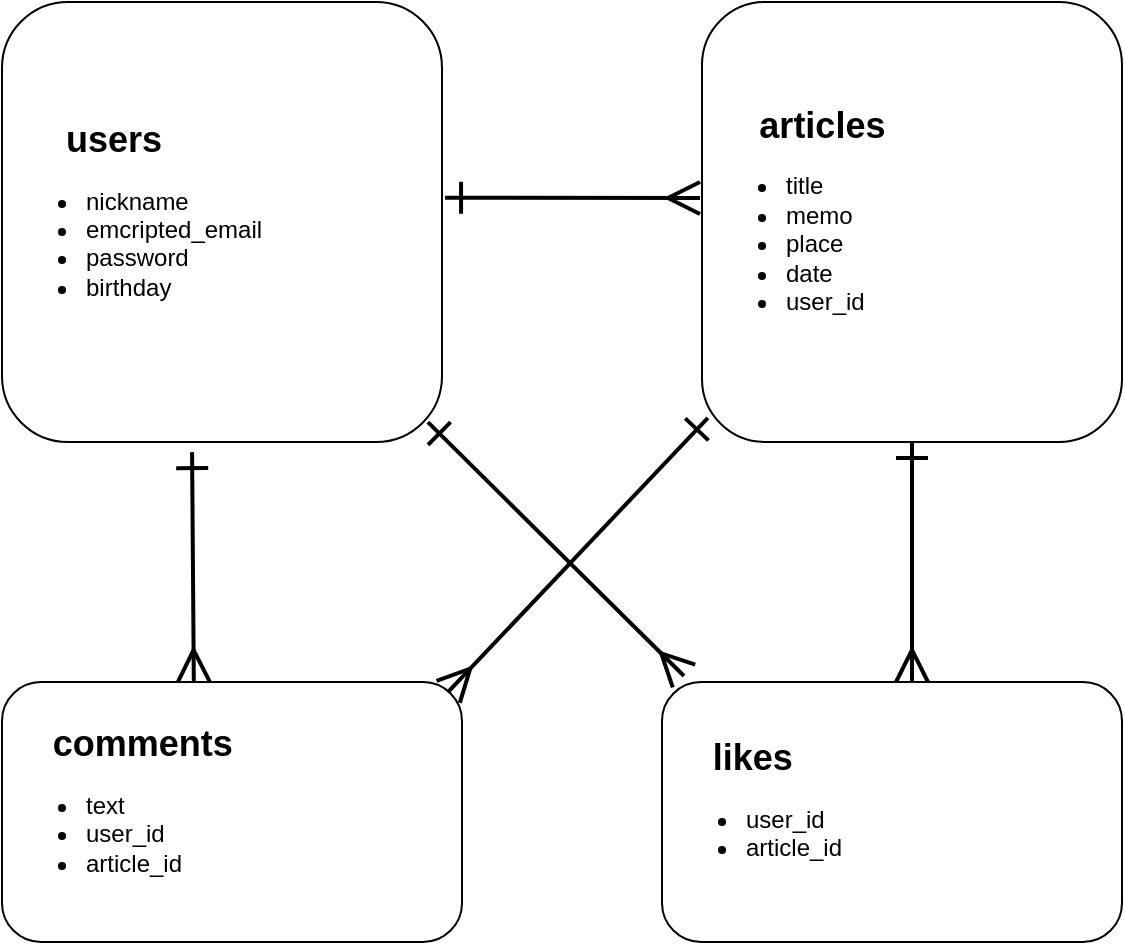 <mxfile version="13.10.0" type="embed">
    <diagram id="Z6DdN_NmTrdIRSZmbnPu" name="Page-1">
        <mxGraphModel dx="1604" dy="521" grid="1" gridSize="10" guides="1" tooltips="1" connect="1" arrows="1" fold="1" page="1" pageScale="1" pageWidth="850" pageHeight="1100" math="0" shadow="0">
            <root>
                <mxCell id="0"/>
                <mxCell id="1" parent="0"/>
                <mxCell id="2" value="&amp;nbsp; &amp;nbsp; &amp;nbsp; &amp;nbsp; &amp;nbsp;&lt;b&gt;&lt;font style=&quot;font-size: 18px&quot;&gt;users&lt;/font&gt;&lt;/b&gt;&lt;br&gt;&lt;ul&gt;&lt;li&gt;nickname&lt;/li&gt;&lt;li&gt;emcripted_email&lt;/li&gt;&lt;li&gt;password&lt;/li&gt;&lt;li&gt;birthday&lt;/li&gt;&lt;/ul&gt;" style="rounded=1;whiteSpace=wrap;html=1;align=left;" parent="1" vertex="1">
                    <mxGeometry x="-710" y="50" width="220" height="220" as="geometry"/>
                </mxCell>
                <mxCell id="3" value="&amp;nbsp; &amp;nbsp; &amp;nbsp; &amp;nbsp; &lt;b&gt;&lt;font style=&quot;font-size: 18px&quot;&gt;articles&lt;br&gt;&lt;/font&gt;&lt;/b&gt;&lt;ul&gt;&lt;li&gt;title&lt;/li&gt;&lt;li&gt;memo&lt;/li&gt;&lt;li&gt;place&lt;/li&gt;&lt;li&gt;date&lt;/li&gt;&lt;li&gt;user_id&lt;/li&gt;&lt;/ul&gt;" style="rounded=1;whiteSpace=wrap;html=1;align=left;" parent="1" vertex="1">
                    <mxGeometry x="-360" y="50" width="210" height="220" as="geometry"/>
                </mxCell>
                <mxCell id="5" value="" style="endArrow=ERmany;html=1;exitX=1.007;exitY=0.445;exitDx=0;exitDy=0;exitPerimeter=0;endFill=0;startArrow=ERone;startFill=0;strokeWidth=2;endSize=13;startSize=13;" parent="1" source="2" edge="1">
                    <mxGeometry width="50" height="50" relative="1" as="geometry">
                        <mxPoint x="-420" y="330" as="sourcePoint"/>
                        <mxPoint x="-361" y="148" as="targetPoint"/>
                    </mxGeometry>
                </mxCell>
                <mxCell id="8" style="edgeStyle=orthogonalEdgeStyle;rounded=0;orthogonalLoop=1;jettySize=auto;html=1;exitX=0.5;exitY=1;exitDx=0;exitDy=0;startArrow=ERone;startFill=0;endArrow=ERone;endFill=0;strokeWidth=3;" parent="1" source="3" target="3" edge="1">
                    <mxGeometry relative="1" as="geometry"/>
                </mxCell>
                <mxCell id="10" value="" style="endArrow=ERmany;html=1;startArrow=ERone;startFill=0;endFill=0;strokeWidth=2;targetPerimeterSpacing=0;endSize=13;startSize=13;exitX=0.014;exitY=0.945;exitDx=0;exitDy=0;exitPerimeter=0;entryX=0.97;entryY=0.038;entryDx=0;entryDy=0;entryPerimeter=0;" parent="1" source="3" target="11" edge="1">
                    <mxGeometry width="50" height="50" relative="1" as="geometry">
                        <mxPoint x="-360" y="320" as="sourcePoint"/>
                        <mxPoint x="-525" y="320" as="targetPoint"/>
                        <Array as="points"/>
                    </mxGeometry>
                </mxCell>
                <mxCell id="11" value="&lt;span&gt;&amp;nbsp; &amp;nbsp; &amp;nbsp; &amp;nbsp;&lt;/span&gt;&lt;b&gt;&lt;font style=&quot;font-size: 18px&quot;&gt;comments&lt;br&gt;&lt;/font&gt;&lt;/b&gt;&lt;ul&gt;&lt;li&gt;text&lt;/li&gt;&lt;li&gt;user_id&lt;/li&gt;&lt;li&gt;article_id&lt;/li&gt;&lt;/ul&gt;" style="rounded=1;whiteSpace=wrap;html=1;align=left;" parent="1" vertex="1">
                    <mxGeometry x="-710" y="390" width="230" height="130" as="geometry"/>
                </mxCell>
                <mxCell id="14" value="" style="endArrow=ERmany;html=1;startArrow=ERone;startFill=0;endFill=0;strokeWidth=2;targetPerimeterSpacing=0;endSize=13;startSize=13;exitX=0.432;exitY=1.023;exitDx=0;exitDy=0;exitPerimeter=0;entryX=0.417;entryY=0;entryDx=0;entryDy=0;entryPerimeter=0;" parent="1" source="2" target="11" edge="1">
                    <mxGeometry width="50" height="50" relative="1" as="geometry">
                        <mxPoint x="-347.06" y="267.9" as="sourcePoint"/>
                        <mxPoint x="-476.9" y="404.94" as="targetPoint"/>
                        <Array as="points"/>
                    </mxGeometry>
                </mxCell>
                <mxCell id="15" value="&lt;span&gt;&amp;nbsp; &amp;nbsp; &amp;nbsp; &amp;nbsp;&lt;/span&gt;&lt;b&gt;&lt;font style=&quot;font-size: 18px&quot;&gt;likes&lt;br&gt;&lt;/font&gt;&lt;/b&gt;&lt;ul&gt;&lt;li&gt;user_id&lt;/li&gt;&lt;li&gt;article_id&lt;/li&gt;&lt;/ul&gt;" style="rounded=1;whiteSpace=wrap;html=1;align=left;" vertex="1" parent="1">
                    <mxGeometry x="-380" y="390" width="230" height="130" as="geometry"/>
                </mxCell>
                <mxCell id="16" value="" style="endArrow=ERmany;html=1;exitX=0.968;exitY=0.955;exitDx=0;exitDy=0;exitPerimeter=0;strokeWidth=2;startArrow=ERone;startFill=0;endFill=0;endSize=13;startSize=13;" edge="1" parent="1" source="2">
                    <mxGeometry width="50" height="50" relative="1" as="geometry">
                        <mxPoint x="-470" y="340" as="sourcePoint"/>
                        <mxPoint x="-369" y="387" as="targetPoint"/>
                    </mxGeometry>
                </mxCell>
                <mxCell id="17" value="" style="endArrow=ERone;html=1;strokeWidth=2;entryX=0.5;entryY=1;entryDx=0;entryDy=0;startArrow=ERmany;startFill=0;endFill=0;endSize=13;startSize=13;" edge="1" parent="1" target="3">
                    <mxGeometry width="50" height="50" relative="1" as="geometry">
                        <mxPoint x="-255" y="390" as="sourcePoint"/>
                        <mxPoint x="-420" y="290" as="targetPoint"/>
                    </mxGeometry>
                </mxCell>
            </root>
        </mxGraphModel>
    </diagram>
</mxfile>